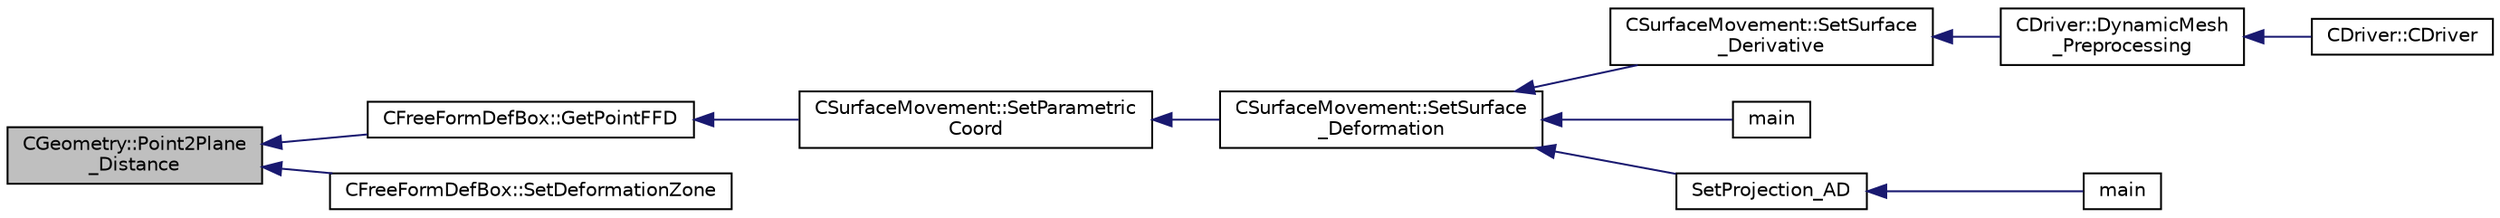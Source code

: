 digraph "CGeometry::Point2Plane_Distance"
{
  edge [fontname="Helvetica",fontsize="10",labelfontname="Helvetica",labelfontsize="10"];
  node [fontname="Helvetica",fontsize="10",shape=record];
  rankdir="LR";
  Node1872 [label="CGeometry::Point2Plane\l_Distance",height=0.2,width=0.4,color="black", fillcolor="grey75", style="filled", fontcolor="black"];
  Node1872 -> Node1873 [dir="back",color="midnightblue",fontsize="10",style="solid",fontname="Helvetica"];
  Node1873 [label="CFreeFormDefBox::GetPointFFD",height=0.2,width=0.4,color="black", fillcolor="white", style="filled",URL="$class_c_free_form_def_box.html#a2374843f74085e11115053381c82566b",tooltip="Set, at each vertex, the index of the free form FFDBox that contains the vertex. "];
  Node1873 -> Node1874 [dir="back",color="midnightblue",fontsize="10",style="solid",fontname="Helvetica"];
  Node1874 [label="CSurfaceMovement::SetParametric\lCoord",height=0.2,width=0.4,color="black", fillcolor="white", style="filled",URL="$class_c_surface_movement.html#aba4574819df11175b382e0e765ec2f92",tooltip="Compute the parametric coordinates of a grid point using a point inversion strategy in the free form ..."];
  Node1874 -> Node1875 [dir="back",color="midnightblue",fontsize="10",style="solid",fontname="Helvetica"];
  Node1875 [label="CSurfaceMovement::SetSurface\l_Deformation",height=0.2,width=0.4,color="black", fillcolor="white", style="filled",URL="$class_c_surface_movement.html#a23bec9fbe1bcd7f6117100de93381ac3",tooltip="Set the surface/boundary deformation. "];
  Node1875 -> Node1876 [dir="back",color="midnightblue",fontsize="10",style="solid",fontname="Helvetica"];
  Node1876 [label="CSurfaceMovement::SetSurface\l_Derivative",height=0.2,width=0.4,color="black", fillcolor="white", style="filled",URL="$class_c_surface_movement.html#af6aac73d04565bf6e9b81305b66e97e7",tooltip="Set derivatives of the surface/boundary deformation. "];
  Node1876 -> Node1877 [dir="back",color="midnightblue",fontsize="10",style="solid",fontname="Helvetica"];
  Node1877 [label="CDriver::DynamicMesh\l_Preprocessing",height=0.2,width=0.4,color="black", fillcolor="white", style="filled",URL="$class_c_driver.html#af585d91d9c08dbddcc2b3e67dd5f5af9",tooltip="GridMovement_Preprocessing. "];
  Node1877 -> Node1878 [dir="back",color="midnightblue",fontsize="10",style="solid",fontname="Helvetica"];
  Node1878 [label="CDriver::CDriver",height=0.2,width=0.4,color="black", fillcolor="white", style="filled",URL="$class_c_driver.html#a3fca4a013a6efa9bbb38fe78a86b5f3d",tooltip="Constructor of the class. "];
  Node1875 -> Node1879 [dir="back",color="midnightblue",fontsize="10",style="solid",fontname="Helvetica"];
  Node1879 [label="main",height=0.2,width=0.4,color="black", fillcolor="white", style="filled",URL="$_s_u2___d_e_f_8cpp.html#a0ddf1224851353fc92bfbff6f499fa97"];
  Node1875 -> Node1880 [dir="back",color="midnightblue",fontsize="10",style="solid",fontname="Helvetica"];
  Node1880 [label="SetProjection_AD",height=0.2,width=0.4,color="black", fillcolor="white", style="filled",URL="$_s_u2___d_o_t_8cpp.html#a3fceed882e8eb3d6796c8e8396af7d87",tooltip="Projection of the surface sensitivity using algorithmic differentiation (AD). "];
  Node1880 -> Node1881 [dir="back",color="midnightblue",fontsize="10",style="solid",fontname="Helvetica"];
  Node1881 [label="main",height=0.2,width=0.4,color="black", fillcolor="white", style="filled",URL="$_s_u2___d_o_t_8cpp.html#a0ddf1224851353fc92bfbff6f499fa97"];
  Node1872 -> Node1882 [dir="back",color="midnightblue",fontsize="10",style="solid",fontname="Helvetica"];
  Node1882 [label="CFreeFormDefBox::SetDeformationZone",height=0.2,width=0.4,color="black", fillcolor="white", style="filled",URL="$class_c_free_form_def_box.html#ad0a296a64f305cc0b7cf0e3fe14ef02f",tooltip="Set the zone of the computational domain that is going to be deformed. "];
}
